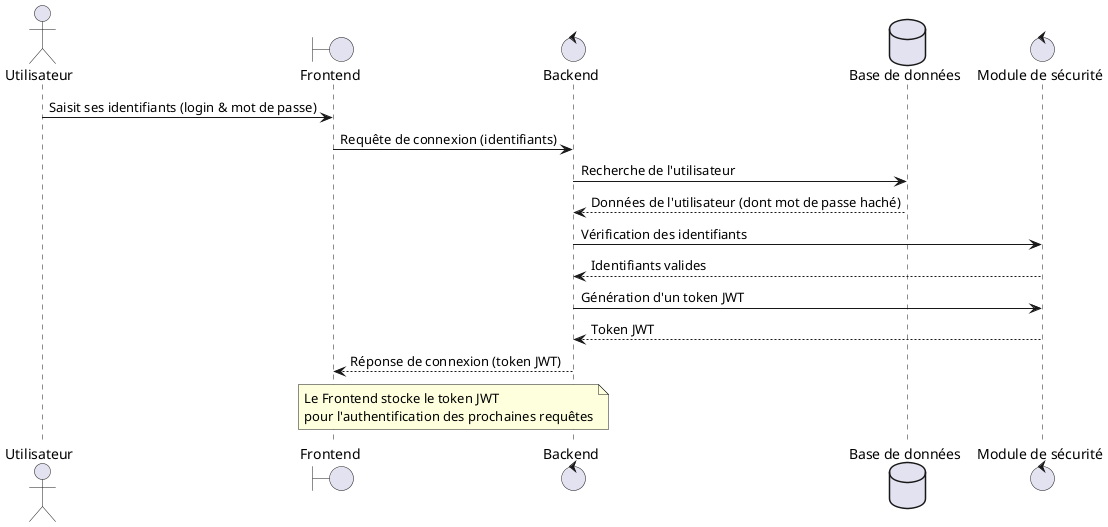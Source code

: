 @startuml
actor "Utilisateur" as Utilisateur
boundary "Frontend" as Frontend
control "Backend" as Backend
database "Base de données" as BD
control "Module de sécurité" as Sec

Utilisateur -> Frontend : Saisit ses identifiants (login & mot de passe)
Frontend -> Backend : Requête de connexion (identifiants)
Backend -> BD : Recherche de l'utilisateur
BD --> Backend : Données de l'utilisateur (dont mot de passe haché)
Backend -> Sec : Vérification des identifiants
Sec --> Backend : Identifiants valides
Backend -> Sec : Génération d'un token JWT
Sec --> Backend : Token JWT
Backend --> Frontend : Réponse de connexion (token JWT)
note over Frontend, Backend : Le Frontend stocke le token JWT\npour l'authentification des prochaines requêtes
@enduml
